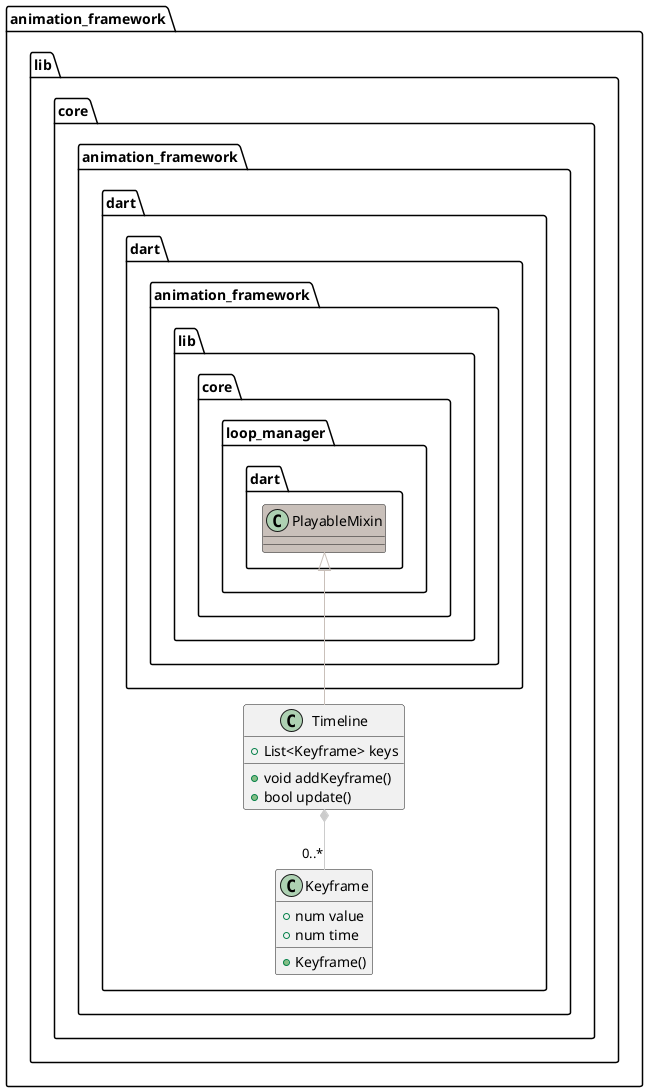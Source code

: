 'From : C:\HTML5-Games\dart\animation_framework\lib\core\animation_framework.dart
@startuml
namespace animation_framework.lib.core.animation_framework.dart {
dart.animation_framework.lib.core.loop_manager.dart.PlayableMixin <|-- Timeline #c9c0ba
class Timeline {
 + List<Keyframe> keys
 + void addKeyframe()
 + bool update()
}
Timeline *-- "0..*" Keyframe #CCC

class Keyframe {
 + num value
 + num time
 + Keyframe()
}

}
namespace animation_framework.lib.core.animation_framework.dart {
class dart.animation_framework.lib.core.loop_manager.dart.PlayableMixin #c9c0ba{
}
}
@enduml
